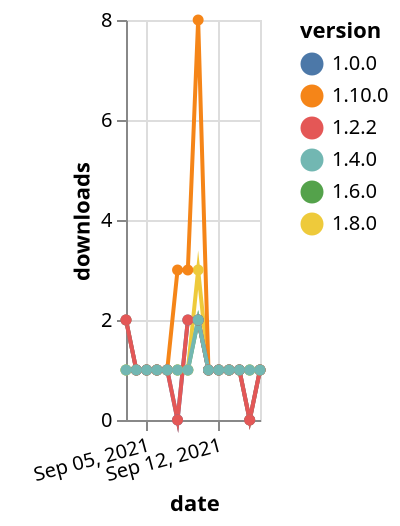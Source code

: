 {"$schema": "https://vega.github.io/schema/vega-lite/v5.json", "description": "A simple bar chart with embedded data.", "data": {"values": [{"date": "2021-09-03", "total": 176, "delta": 1, "version": "1.6.0"}, {"date": "2021-09-04", "total": 177, "delta": 1, "version": "1.6.0"}, {"date": "2021-09-05", "total": 178, "delta": 1, "version": "1.6.0"}, {"date": "2021-09-06", "total": 179, "delta": 1, "version": "1.6.0"}, {"date": "2021-09-07", "total": 180, "delta": 1, "version": "1.6.0"}, {"date": "2021-09-08", "total": 181, "delta": 1, "version": "1.6.0"}, {"date": "2021-09-09", "total": 182, "delta": 1, "version": "1.6.0"}, {"date": "2021-09-10", "total": 184, "delta": 2, "version": "1.6.0"}, {"date": "2021-09-11", "total": 185, "delta": 1, "version": "1.6.0"}, {"date": "2021-09-12", "total": 186, "delta": 1, "version": "1.6.0"}, {"date": "2021-09-13", "total": 187, "delta": 1, "version": "1.6.0"}, {"date": "2021-09-14", "total": 188, "delta": 1, "version": "1.6.0"}, {"date": "2021-09-15", "total": 189, "delta": 1, "version": "1.6.0"}, {"date": "2021-09-16", "total": 190, "delta": 1, "version": "1.6.0"}, {"date": "2021-09-03", "total": 218, "delta": 1, "version": "1.8.0"}, {"date": "2021-09-04", "total": 219, "delta": 1, "version": "1.8.0"}, {"date": "2021-09-05", "total": 220, "delta": 1, "version": "1.8.0"}, {"date": "2021-09-06", "total": 221, "delta": 1, "version": "1.8.0"}, {"date": "2021-09-07", "total": 222, "delta": 1, "version": "1.8.0"}, {"date": "2021-09-08", "total": 223, "delta": 1, "version": "1.8.0"}, {"date": "2021-09-09", "total": 224, "delta": 1, "version": "1.8.0"}, {"date": "2021-09-10", "total": 227, "delta": 3, "version": "1.8.0"}, {"date": "2021-09-11", "total": 228, "delta": 1, "version": "1.8.0"}, {"date": "2021-09-12", "total": 229, "delta": 1, "version": "1.8.0"}, {"date": "2021-09-13", "total": 230, "delta": 1, "version": "1.8.0"}, {"date": "2021-09-14", "total": 231, "delta": 1, "version": "1.8.0"}, {"date": "2021-09-15", "total": 232, "delta": 1, "version": "1.8.0"}, {"date": "2021-09-16", "total": 233, "delta": 1, "version": "1.8.0"}, {"date": "2021-09-03", "total": 130, "delta": 2, "version": "1.10.0"}, {"date": "2021-09-04", "total": 131, "delta": 1, "version": "1.10.0"}, {"date": "2021-09-05", "total": 132, "delta": 1, "version": "1.10.0"}, {"date": "2021-09-06", "total": 133, "delta": 1, "version": "1.10.0"}, {"date": "2021-09-07", "total": 134, "delta": 1, "version": "1.10.0"}, {"date": "2021-09-08", "total": 137, "delta": 3, "version": "1.10.0"}, {"date": "2021-09-09", "total": 140, "delta": 3, "version": "1.10.0"}, {"date": "2021-09-10", "total": 148, "delta": 8, "version": "1.10.0"}, {"date": "2021-09-11", "total": 149, "delta": 1, "version": "1.10.0"}, {"date": "2021-09-12", "total": 150, "delta": 1, "version": "1.10.0"}, {"date": "2021-09-13", "total": 151, "delta": 1, "version": "1.10.0"}, {"date": "2021-09-14", "total": 152, "delta": 1, "version": "1.10.0"}, {"date": "2021-09-15", "total": 152, "delta": 0, "version": "1.10.0"}, {"date": "2021-09-16", "total": 153, "delta": 1, "version": "1.10.0"}, {"date": "2021-09-03", "total": 251, "delta": 2, "version": "1.0.0"}, {"date": "2021-09-04", "total": 252, "delta": 1, "version": "1.0.0"}, {"date": "2021-09-05", "total": 253, "delta": 1, "version": "1.0.0"}, {"date": "2021-09-06", "total": 254, "delta": 1, "version": "1.0.0"}, {"date": "2021-09-07", "total": 255, "delta": 1, "version": "1.0.0"}, {"date": "2021-09-08", "total": 255, "delta": 0, "version": "1.0.0"}, {"date": "2021-09-09", "total": 257, "delta": 2, "version": "1.0.0"}, {"date": "2021-09-10", "total": 259, "delta": 2, "version": "1.0.0"}, {"date": "2021-09-11", "total": 260, "delta": 1, "version": "1.0.0"}, {"date": "2021-09-12", "total": 261, "delta": 1, "version": "1.0.0"}, {"date": "2021-09-13", "total": 262, "delta": 1, "version": "1.0.0"}, {"date": "2021-09-14", "total": 263, "delta": 1, "version": "1.0.0"}, {"date": "2021-09-15", "total": 263, "delta": 0, "version": "1.0.0"}, {"date": "2021-09-16", "total": 264, "delta": 1, "version": "1.0.0"}, {"date": "2021-09-03", "total": 195, "delta": 2, "version": "1.2.2"}, {"date": "2021-09-04", "total": 196, "delta": 1, "version": "1.2.2"}, {"date": "2021-09-05", "total": 197, "delta": 1, "version": "1.2.2"}, {"date": "2021-09-06", "total": 198, "delta": 1, "version": "1.2.2"}, {"date": "2021-09-07", "total": 199, "delta": 1, "version": "1.2.2"}, {"date": "2021-09-08", "total": 199, "delta": 0, "version": "1.2.2"}, {"date": "2021-09-09", "total": 201, "delta": 2, "version": "1.2.2"}, {"date": "2021-09-10", "total": 203, "delta": 2, "version": "1.2.2"}, {"date": "2021-09-11", "total": 204, "delta": 1, "version": "1.2.2"}, {"date": "2021-09-12", "total": 205, "delta": 1, "version": "1.2.2"}, {"date": "2021-09-13", "total": 206, "delta": 1, "version": "1.2.2"}, {"date": "2021-09-14", "total": 207, "delta": 1, "version": "1.2.2"}, {"date": "2021-09-15", "total": 207, "delta": 0, "version": "1.2.2"}, {"date": "2021-09-16", "total": 208, "delta": 1, "version": "1.2.2"}, {"date": "2021-09-03", "total": 184, "delta": 1, "version": "1.4.0"}, {"date": "2021-09-04", "total": 185, "delta": 1, "version": "1.4.0"}, {"date": "2021-09-05", "total": 186, "delta": 1, "version": "1.4.0"}, {"date": "2021-09-06", "total": 187, "delta": 1, "version": "1.4.0"}, {"date": "2021-09-07", "total": 188, "delta": 1, "version": "1.4.0"}, {"date": "2021-09-08", "total": 189, "delta": 1, "version": "1.4.0"}, {"date": "2021-09-09", "total": 190, "delta": 1, "version": "1.4.0"}, {"date": "2021-09-10", "total": 192, "delta": 2, "version": "1.4.0"}, {"date": "2021-09-11", "total": 193, "delta": 1, "version": "1.4.0"}, {"date": "2021-09-12", "total": 194, "delta": 1, "version": "1.4.0"}, {"date": "2021-09-13", "total": 195, "delta": 1, "version": "1.4.0"}, {"date": "2021-09-14", "total": 196, "delta": 1, "version": "1.4.0"}, {"date": "2021-09-15", "total": 197, "delta": 1, "version": "1.4.0"}, {"date": "2021-09-16", "total": 198, "delta": 1, "version": "1.4.0"}]}, "width": "container", "mark": {"type": "line", "point": {"filled": true}}, "encoding": {"x": {"field": "date", "type": "temporal", "timeUnit": "yearmonthdate", "title": "date", "axis": {"labelAngle": -15}}, "y": {"field": "delta", "type": "quantitative", "title": "downloads"}, "color": {"field": "version", "type": "nominal"}, "tooltip": {"field": "delta"}}}